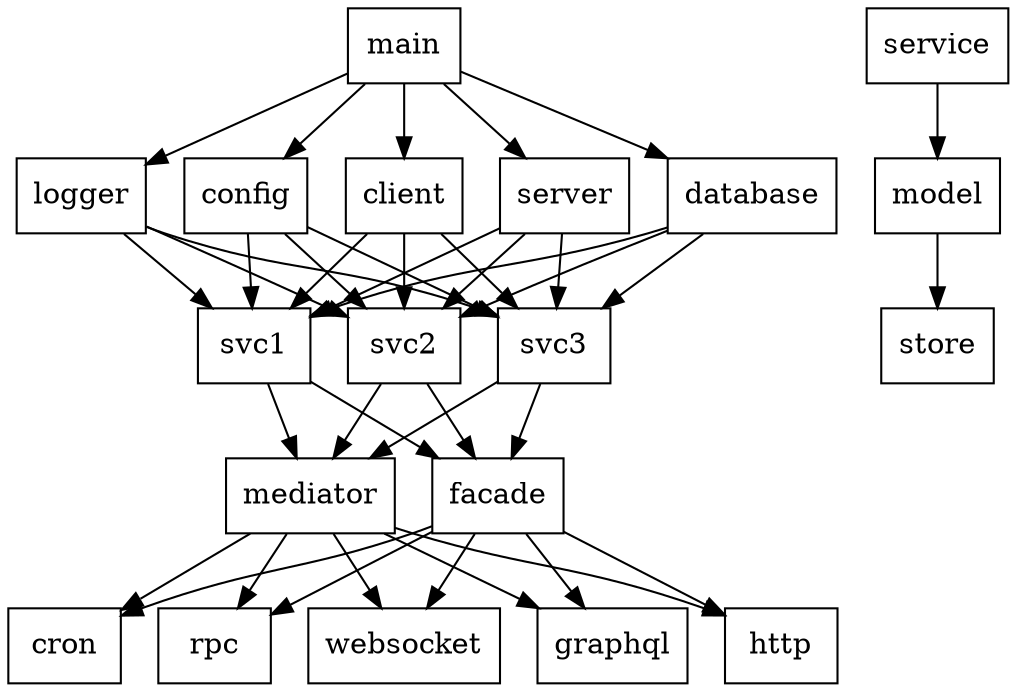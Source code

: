 digraph G {
  node [shape=box]
  main -> {database;logger;config;client;server} -> {svc1;svc2;svc3} -> {mediator;facade} -> {http;cron;rpc;websocket;graphql}
  service -> model -> store
}
